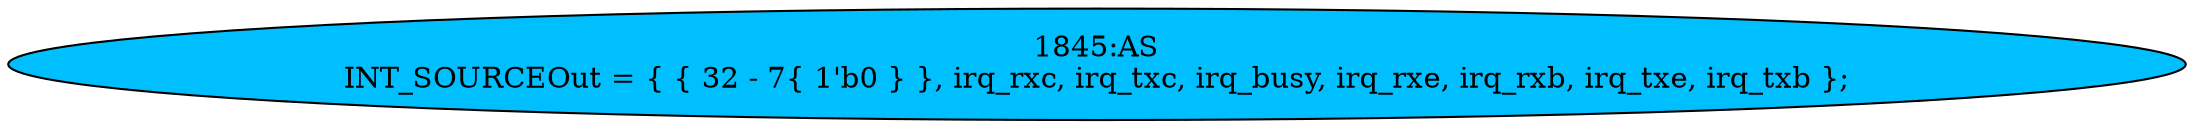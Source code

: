 strict digraph "" {
	node [label="\N"];
	"1845:AS"	 [ast="<pyverilog.vparser.ast.Assign object at 0x7fbdee0c84d0>",
		def_var="['INT_SOURCEOut']",
		fillcolor=deepskyblue,
		label="1845:AS
INT_SOURCEOut = { { 32 - 7{ 1'b0 } }, irq_rxc, irq_txc, irq_busy, irq_rxe, irq_rxb, irq_txe, irq_txb };",
		statements="[]",
		style=filled,
		typ=Assign,
		use_var="['irq_rxc', 'irq_txc', 'irq_busy', 'irq_rxe', 'irq_rxb', 'irq_txe', 'irq_txb']"];
}
